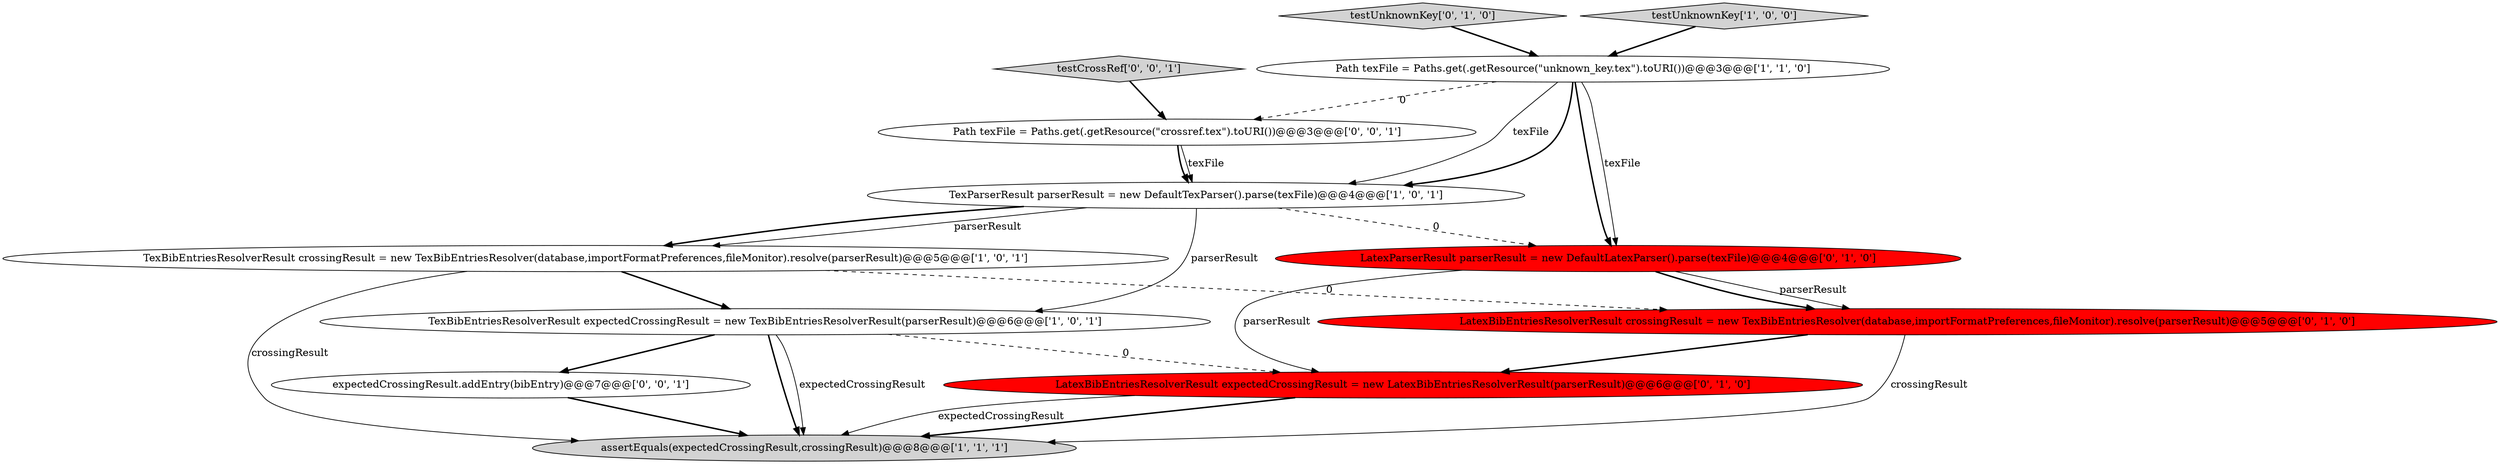 digraph {
0 [style = filled, label = "TexParserResult parserResult = new DefaultTexParser().parse(texFile)@@@4@@@['1', '0', '1']", fillcolor = white, shape = ellipse image = "AAA0AAABBB1BBB"];
1 [style = filled, label = "Path texFile = Paths.get(.getResource(\"unknown_key.tex\").toURI())@@@3@@@['1', '1', '0']", fillcolor = white, shape = ellipse image = "AAA0AAABBB1BBB"];
11 [style = filled, label = "expectedCrossingResult.addEntry(bibEntry)@@@7@@@['0', '0', '1']", fillcolor = white, shape = ellipse image = "AAA0AAABBB3BBB"];
9 [style = filled, label = "LatexBibEntriesResolverResult crossingResult = new TexBibEntriesResolver(database,importFormatPreferences,fileMonitor).resolve(parserResult)@@@5@@@['0', '1', '0']", fillcolor = red, shape = ellipse image = "AAA1AAABBB2BBB"];
6 [style = filled, label = "testUnknownKey['0', '1', '0']", fillcolor = lightgray, shape = diamond image = "AAA0AAABBB2BBB"];
7 [style = filled, label = "LatexBibEntriesResolverResult expectedCrossingResult = new LatexBibEntriesResolverResult(parserResult)@@@6@@@['0', '1', '0']", fillcolor = red, shape = ellipse image = "AAA1AAABBB2BBB"];
8 [style = filled, label = "LatexParserResult parserResult = new DefaultLatexParser().parse(texFile)@@@4@@@['0', '1', '0']", fillcolor = red, shape = ellipse image = "AAA1AAABBB2BBB"];
12 [style = filled, label = "Path texFile = Paths.get(.getResource(\"crossref.tex\").toURI())@@@3@@@['0', '0', '1']", fillcolor = white, shape = ellipse image = "AAA0AAABBB3BBB"];
10 [style = filled, label = "testCrossRef['0', '0', '1']", fillcolor = lightgray, shape = diamond image = "AAA0AAABBB3BBB"];
5 [style = filled, label = "TexBibEntriesResolverResult crossingResult = new TexBibEntriesResolver(database,importFormatPreferences,fileMonitor).resolve(parserResult)@@@5@@@['1', '0', '1']", fillcolor = white, shape = ellipse image = "AAA0AAABBB1BBB"];
3 [style = filled, label = "testUnknownKey['1', '0', '0']", fillcolor = lightgray, shape = diamond image = "AAA0AAABBB1BBB"];
4 [style = filled, label = "assertEquals(expectedCrossingResult,crossingResult)@@@8@@@['1', '1', '1']", fillcolor = lightgray, shape = ellipse image = "AAA0AAABBB1BBB"];
2 [style = filled, label = "TexBibEntriesResolverResult expectedCrossingResult = new TexBibEntriesResolverResult(parserResult)@@@6@@@['1', '0', '1']", fillcolor = white, shape = ellipse image = "AAA0AAABBB1BBB"];
1->0 [style = solid, label="texFile"];
8->9 [style = solid, label="parserResult"];
1->8 [style = bold, label=""];
3->1 [style = bold, label=""];
0->5 [style = solid, label="parserResult"];
11->4 [style = bold, label=""];
5->4 [style = solid, label="crossingResult"];
5->9 [style = dashed, label="0"];
1->0 [style = bold, label=""];
7->4 [style = bold, label=""];
8->7 [style = solid, label="parserResult"];
1->8 [style = solid, label="texFile"];
9->7 [style = bold, label=""];
2->7 [style = dashed, label="0"];
2->4 [style = bold, label=""];
12->0 [style = bold, label=""];
6->1 [style = bold, label=""];
1->12 [style = dashed, label="0"];
5->2 [style = bold, label=""];
12->0 [style = solid, label="texFile"];
10->12 [style = bold, label=""];
8->9 [style = bold, label=""];
0->8 [style = dashed, label="0"];
0->2 [style = solid, label="parserResult"];
7->4 [style = solid, label="expectedCrossingResult"];
9->4 [style = solid, label="crossingResult"];
2->4 [style = solid, label="expectedCrossingResult"];
2->11 [style = bold, label=""];
0->5 [style = bold, label=""];
}
